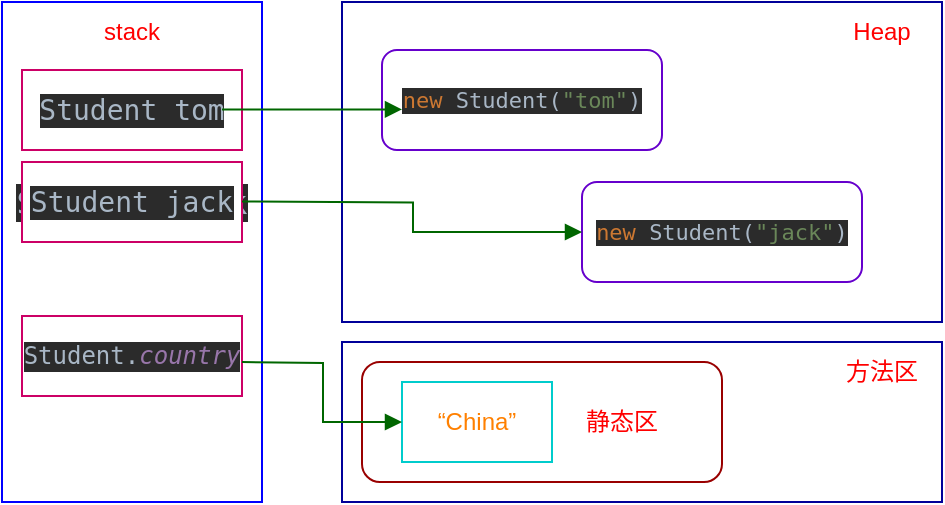 <mxfile version="15.4.1" type="github">
  <diagram id="l94GzRyqkOyVkh8g5JUR" name="第 1 页">
    <mxGraphModel dx="496" dy="322" grid="1" gridSize="10" guides="1" tooltips="1" connect="1" arrows="1" fold="1" page="1" pageScale="1" pageWidth="1169" pageHeight="827" math="0" shadow="0">
      <root>
        <mxCell id="0" />
        <mxCell id="1" parent="0" />
        <mxCell id="gy5plI8lJJhV6CStGt7Q-2" value="" style="rounded=0;whiteSpace=wrap;html=1;strokeColor=#0000FF;" vertex="1" parent="1">
          <mxGeometry x="180" y="360" width="130" height="250" as="geometry" />
        </mxCell>
        <mxCell id="gy5plI8lJJhV6CStGt7Q-3" value="&lt;pre style=&quot;background-color: rgb(43, 43, 43); color: rgb(169, 183, 198); font-family: consolas, monospace; font-size: 14px;&quot;&gt;&lt;font style=&quot;font-size: 14px;&quot;&gt;Student tom&lt;/font&gt;&lt;/pre&gt;" style="rounded=0;whiteSpace=wrap;html=1;strokeColor=#CC0066;fontSize=14;labelBorderColor=none;" vertex="1" parent="1">
          <mxGeometry x="190" y="394" width="110" height="40" as="geometry" />
        </mxCell>
        <mxCell id="gy5plI8lJJhV6CStGt7Q-4" value="&lt;pre style=&quot;background-color: rgb(43 , 43 , 43) ; color: rgb(169 , 183 , 198) ; font-family: &amp;#34;consolas&amp;#34; , monospace&quot;&gt;&lt;font style=&quot;font-size: 16px&quot;&gt;Student jack&lt;/font&gt;&lt;/pre&gt;" style="rounded=0;whiteSpace=wrap;html=1;strokeColor=#0000FF;" vertex="1" parent="1">
          <mxGeometry x="190" y="440" width="110" height="40" as="geometry" />
        </mxCell>
        <mxCell id="gy5plI8lJJhV6CStGt7Q-5" value="&lt;pre style=&quot;background-color: rgb(43 , 43 , 43) ; color: rgb(169 , 183 , 198) ; font-family: &amp;#34;consolas&amp;#34; , monospace&quot;&gt;&lt;font style=&quot;font-size: 16px&quot;&gt;Student tom&lt;/font&gt;&lt;/pre&gt;" style="rounded=0;whiteSpace=wrap;html=1;strokeColor=#0000FF;" vertex="1" parent="1">
          <mxGeometry x="190" y="517" width="110" height="40" as="geometry" />
        </mxCell>
        <mxCell id="gy5plI8lJJhV6CStGt7Q-6" value="&lt;pre style=&quot;background-color: rgb(43 , 43 , 43) ; color: rgb(169 , 183 , 198) ; font-family: &amp;#34;consolas&amp;#34; , monospace ; font-size: 12px&quot;&gt;&lt;pre style=&quot;font-family: &amp;#34;consolas&amp;#34; , monospace&quot;&gt;&lt;font style=&quot;font-size: 12px&quot;&gt;Student&lt;/font&gt;&lt;span&gt;.&lt;span style=&quot;color: rgb(152 , 118 , 170) ; font-style: italic&quot;&gt;country&lt;/span&gt;&lt;/span&gt;&lt;/pre&gt;&lt;/pre&gt;" style="rounded=0;whiteSpace=wrap;html=1;strokeColor=#CC0066;fontSize=14;labelBorderColor=none;" vertex="1" parent="1">
          <mxGeometry x="190" y="517" width="110" height="40" as="geometry" />
        </mxCell>
        <mxCell id="gy5plI8lJJhV6CStGt7Q-7" value="&lt;pre style=&quot;background-color: rgb(43, 43, 43); color: rgb(169, 183, 198); font-family: consolas, monospace; font-size: 14px;&quot;&gt;&lt;font style=&quot;font-size: 14px;&quot;&gt;Student jack&lt;/font&gt;&lt;/pre&gt;" style="rounded=0;whiteSpace=wrap;html=1;strokeColor=#CC0066;fontSize=14;labelBorderColor=none;" vertex="1" parent="1">
          <mxGeometry x="190" y="440" width="110" height="40" as="geometry" />
        </mxCell>
        <mxCell id="gy5plI8lJJhV6CStGt7Q-8" value="" style="rounded=0;whiteSpace=wrap;html=1;labelBorderColor=none;fontSize=12;strokeColor=#000099;" vertex="1" parent="1">
          <mxGeometry x="350" y="360" width="300" height="160" as="geometry" />
        </mxCell>
        <mxCell id="gy5plI8lJJhV6CStGt7Q-9" value="" style="rounded=0;whiteSpace=wrap;html=1;labelBorderColor=none;fontSize=12;strokeColor=#000099;" vertex="1" parent="1">
          <mxGeometry x="350" y="530" width="300" height="80" as="geometry" />
        </mxCell>
        <mxCell id="gy5plI8lJJhV6CStGt7Q-10" value="stack" style="text;html=1;strokeColor=none;fillColor=none;align=center;verticalAlign=middle;whiteSpace=wrap;rounded=0;labelBorderColor=none;fontSize=12;fontColor=#FF0000;" vertex="1" parent="1">
          <mxGeometry x="215" y="360" width="60" height="30" as="geometry" />
        </mxCell>
        <mxCell id="gy5plI8lJJhV6CStGt7Q-11" value="Heap" style="text;html=1;strokeColor=none;fillColor=none;align=center;verticalAlign=middle;whiteSpace=wrap;rounded=0;labelBorderColor=none;fontSize=12;fontColor=#FF0000;" vertex="1" parent="1">
          <mxGeometry x="590" y="360" width="60" height="30" as="geometry" />
        </mxCell>
        <mxCell id="gy5plI8lJJhV6CStGt7Q-12" value="方法区" style="text;html=1;strokeColor=none;fillColor=none;align=center;verticalAlign=middle;whiteSpace=wrap;rounded=0;labelBorderColor=none;fontSize=12;fontColor=#FF0000;" vertex="1" parent="1">
          <mxGeometry x="590" y="530" width="60" height="30" as="geometry" />
        </mxCell>
        <mxCell id="gy5plI8lJJhV6CStGt7Q-13" value="" style="rounded=1;whiteSpace=wrap;html=1;labelBorderColor=none;fontSize=12;fontColor=#FF0000;strokeColor=#990000;" vertex="1" parent="1">
          <mxGeometry x="360" y="540" width="180" height="60" as="geometry" />
        </mxCell>
        <mxCell id="gy5plI8lJJhV6CStGt7Q-14" value="静态区" style="text;html=1;strokeColor=none;fillColor=none;align=center;verticalAlign=middle;whiteSpace=wrap;rounded=0;labelBorderColor=none;fontSize=12;fontColor=#FF0000;" vertex="1" parent="1">
          <mxGeometry x="460" y="555" width="60" height="30" as="geometry" />
        </mxCell>
        <mxCell id="gy5plI8lJJhV6CStGt7Q-15" value="&lt;font color=&quot;#ff8000&quot;&gt;“China”&lt;/font&gt;" style="rounded=0;whiteSpace=wrap;html=1;labelBorderColor=none;fontSize=12;fontColor=#FF0000;strokeColor=#00CCCC;" vertex="1" parent="1">
          <mxGeometry x="380" y="550" width="75" height="40" as="geometry" />
        </mxCell>
        <mxCell id="gy5plI8lJJhV6CStGt7Q-17" value="&lt;pre style=&quot;background-color: rgb(43 , 43 , 43) ; color: rgb(169 , 183 , 198) ; font-family: &amp;#34;consolas&amp;#34; , monospace ; font-size: 11px&quot;&gt;&lt;span style=&quot;color: rgb(204 , 120 , 50) ; font-size: 11px&quot;&gt;new &lt;/span&gt;Student(&lt;span style=&quot;color: rgb(106 , 135 , 89) ; font-size: 11px&quot;&gt;&quot;jack&quot;&lt;/span&gt;)&lt;/pre&gt;" style="rounded=1;whiteSpace=wrap;html=1;labelBorderColor=none;fontSize=12;fontColor=#FF8000;strokeColor=#6600CC;" vertex="1" parent="1">
          <mxGeometry x="470" y="450" width="140" height="50" as="geometry" />
        </mxCell>
        <mxCell id="gy5plI8lJJhV6CStGt7Q-18" value="&lt;pre style=&quot;background-color: rgb(43 , 43 , 43) ; color: rgb(169 , 183 , 198) ; font-family: &amp;#34;consolas&amp;#34; , monospace ; font-size: 11px&quot;&gt;&lt;span style=&quot;color: rgb(204 , 120 , 50) ; font-size: 11px&quot;&gt;new &lt;/span&gt;Student(&lt;span style=&quot;color: rgb(106 , 135 , 89) ; font-size: 11px&quot;&gt;&quot;tom&quot;&lt;/span&gt;)&lt;/pre&gt;" style="rounded=1;whiteSpace=wrap;html=1;labelBorderColor=none;fontSize=12;fontColor=#FF8000;strokeColor=#6600CC;" vertex="1" parent="1">
          <mxGeometry x="370" y="384" width="140" height="50" as="geometry" />
        </mxCell>
        <mxCell id="gy5plI8lJJhV6CStGt7Q-19" value="" style="edgeStyle=orthogonalEdgeStyle;html=1;endArrow=block;elbow=vertical;startArrow=none;endFill=1;strokeColor=#006600;rounded=0;fontSize=11;fontColor=#FF8000;" edge="1" parent="1">
          <mxGeometry width="100" relative="1" as="geometry">
            <mxPoint x="290" y="413.71" as="sourcePoint" />
            <mxPoint x="380" y="413.71" as="targetPoint" />
          </mxGeometry>
        </mxCell>
        <mxCell id="gy5plI8lJJhV6CStGt7Q-20" value="" style="edgeStyle=orthogonalEdgeStyle;html=1;endArrow=block;elbow=vertical;startArrow=none;endFill=1;strokeColor=#006600;rounded=0;fontSize=11;fontColor=#FF8000;" edge="1" parent="1" target="gy5plI8lJJhV6CStGt7Q-17">
          <mxGeometry width="100" relative="1" as="geometry">
            <mxPoint x="300" y="459.71" as="sourcePoint" />
            <mxPoint x="390" y="459.71" as="targetPoint" />
          </mxGeometry>
        </mxCell>
        <mxCell id="gy5plI8lJJhV6CStGt7Q-21" value="" style="edgeStyle=orthogonalEdgeStyle;html=1;endArrow=block;elbow=vertical;startArrow=none;endFill=1;strokeColor=#006600;rounded=0;fontSize=11;fontColor=#FF8000;entryX=0;entryY=0.5;entryDx=0;entryDy=0;" edge="1" parent="1" target="gy5plI8lJJhV6CStGt7Q-15">
          <mxGeometry width="100" relative="1" as="geometry">
            <mxPoint x="300" y="540" as="sourcePoint" />
            <mxPoint x="390" y="540" as="targetPoint" />
          </mxGeometry>
        </mxCell>
      </root>
    </mxGraphModel>
  </diagram>
</mxfile>
